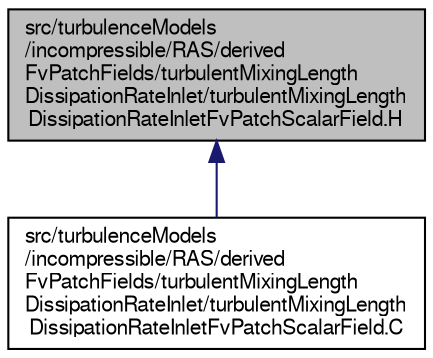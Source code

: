 digraph "src/turbulenceModels/incompressible/RAS/derivedFvPatchFields/turbulentMixingLengthDissipationRateInlet/turbulentMixingLengthDissipationRateInletFvPatchScalarField.H"
{
  bgcolor="transparent";
  edge [fontname="FreeSans",fontsize="10",labelfontname="FreeSans",labelfontsize="10"];
  node [fontname="FreeSans",fontsize="10",shape=record];
  Node190 [label="src/turbulenceModels\l/incompressible/RAS/derived\lFvPatchFields/turbulentMixingLength\lDissipationRateInlet/turbulentMixingLength\lDissipationRateInletFvPatchScalarField.H",height=0.2,width=0.4,color="black", fillcolor="grey75", style="filled", fontcolor="black"];
  Node190 -> Node191 [dir="back",color="midnightblue",fontsize="10",style="solid",fontname="FreeSans"];
  Node191 [label="src/turbulenceModels\l/incompressible/RAS/derived\lFvPatchFields/turbulentMixingLength\lDissipationRateInlet/turbulentMixingLength\lDissipationRateInletFvPatchScalarField.C",height=0.2,width=0.4,color="black",URL="$a39932.html"];
}
